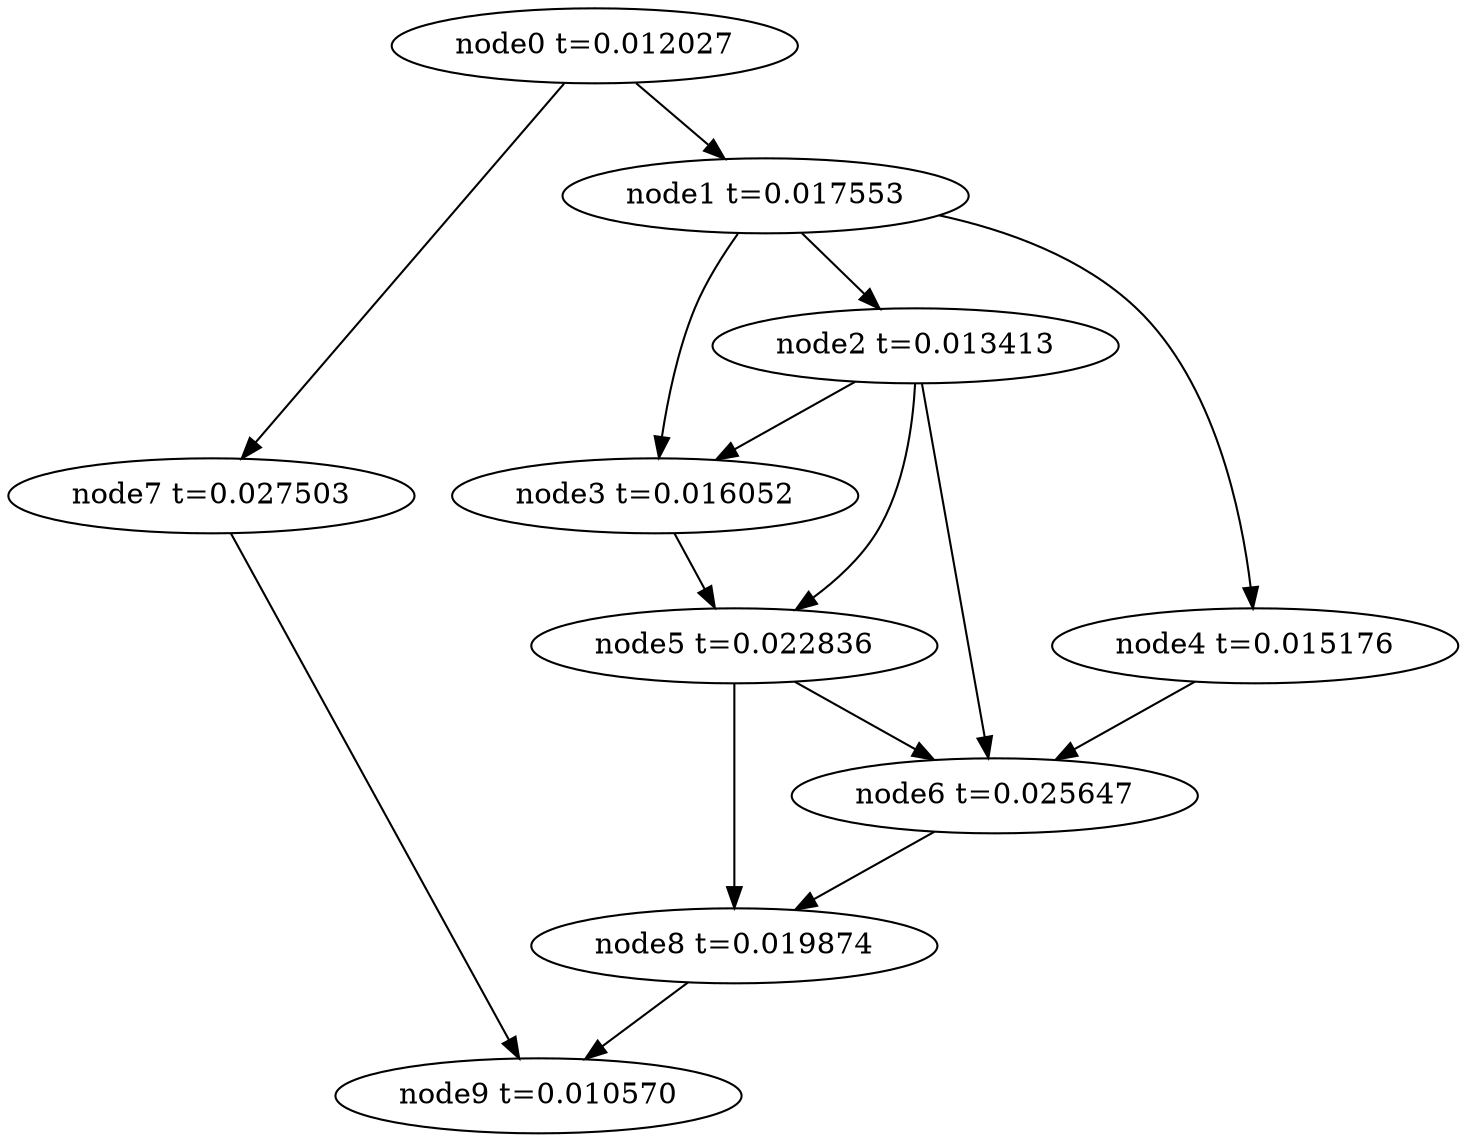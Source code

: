 digraph g{
	node9[label="node9 t=0.010570"]
	node8 -> node9
	node8[label="node8 t=0.019874"];
	node7 -> node9
	node7[label="node7 t=0.027503"];
	node6 -> node8
	node6[label="node6 t=0.025647"];
	node5 -> node8
	node5 -> node6
	node5[label="node5 t=0.022836"];
	node4 -> node6
	node4[label="node4 t=0.015176"];
	node3 -> node5
	node3[label="node3 t=0.016052"];
	node2 -> node6
	node2 -> node5
	node2 -> node3
	node2[label="node2 t=0.013413"];
	node1 -> node4
	node1 -> node3
	node1 -> node2
	node1[label="node1 t=0.017553"];
	node0 -> node7
	node0 -> node1
	node0[label="node0 t=0.012027"];
}
